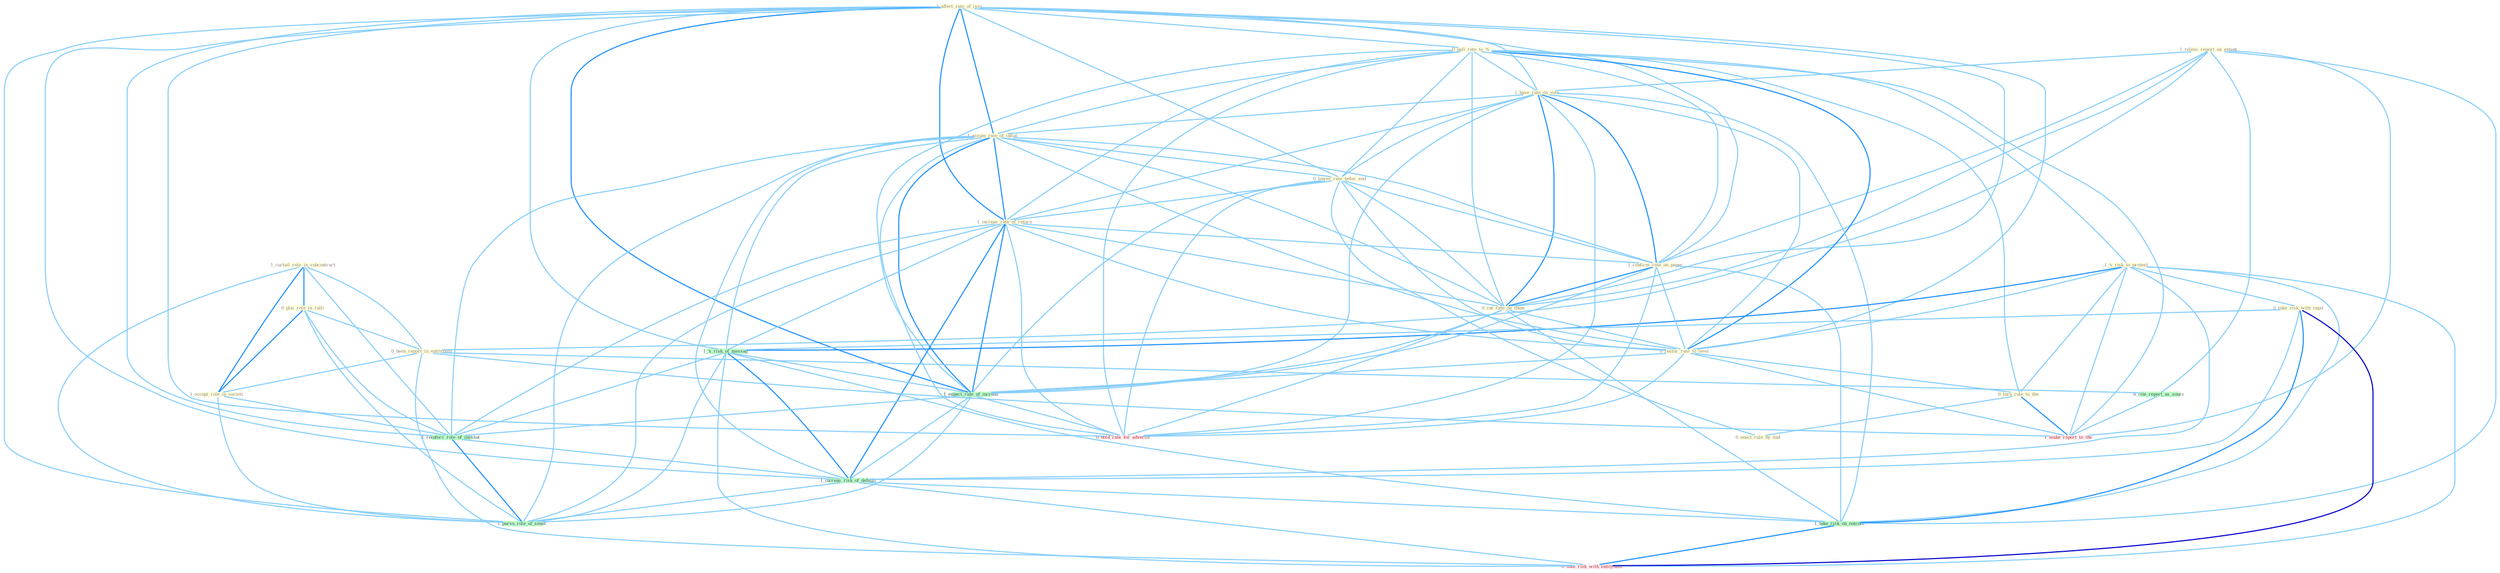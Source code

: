 Graph G{ 
    node
    [shape=polygon,style=filled,width=.5,height=.06,color="#BDFCC9",fixedsize=true,fontsize=4,
    fontcolor="#2f4f4f"];
    {node
    [color="#ffffe0", fontcolor="#8b7d6b"] "1_curtail_role_in_subcontract " "1_releas_report_on_extent " "1_affect_rate_of_issu " "0_plai_role_in_ralli " "0_pull_rate_to_% " "1_have_rate_on_vote " "1_'s_risk_to_protest " "1_assum_rate_of_inflat " "0_lower_rate_befor_end " "1_increas_rate_of_return " "1_confirm_rate_on_paper " "0_cut_rate_on_them " "0_been_report_in_entitynam " "0_restor_rate_to_level " "0_take_risk_with_capit " "0_turn_rule_to_the " "1_occupi_role_in_societi " "0_enact_rule_by_end "}
{node [color="#fff0f5", fontcolor="#b22222"] "1_make_report_to_the " "0_take_risk_with_entitynam " "0_hold_rate_for_advertis "}
edge [color="#B0E2FF"];

	"1_curtail_role_in_subcontract " -- "0_plai_role_in_ralli " [w="2", color="#1e90ff" , len=0.8];
	"1_curtail_role_in_subcontract " -- "0_been_report_in_entitynam " [w="1", color="#87cefa" ];
	"1_curtail_role_in_subcontract " -- "1_occupi_role_in_societi " [w="2", color="#1e90ff" , len=0.8];
	"1_curtail_role_in_subcontract " -- "1_reinforc_role_of_institut " [w="1", color="#87cefa" ];
	"1_curtail_role_in_subcontract " -- "1_pursu_role_of_senat " [w="1", color="#87cefa" ];
	"1_releas_report_on_extent " -- "1_have_rate_on_vote " [w="1", color="#87cefa" ];
	"1_releas_report_on_extent " -- "1_confirm_rate_on_paper " [w="1", color="#87cefa" ];
	"1_releas_report_on_extent " -- "0_cut_rate_on_them " [w="1", color="#87cefa" ];
	"1_releas_report_on_extent " -- "0_been_report_in_entitynam " [w="1", color="#87cefa" ];
	"1_releas_report_on_extent " -- "1_take_risk_on_outcom " [w="1", color="#87cefa" ];
	"1_releas_report_on_extent " -- "0_cite_report_as_sourc " [w="1", color="#87cefa" ];
	"1_releas_report_on_extent " -- "1_make_report_to_the " [w="1", color="#87cefa" ];
	"1_affect_rate_of_issu " -- "0_pull_rate_to_% " [w="1", color="#87cefa" ];
	"1_affect_rate_of_issu " -- "1_have_rate_on_vote " [w="1", color="#87cefa" ];
	"1_affect_rate_of_issu " -- "1_assum_rate_of_inflat " [w="2", color="#1e90ff" , len=0.8];
	"1_affect_rate_of_issu " -- "0_lower_rate_befor_end " [w="1", color="#87cefa" ];
	"1_affect_rate_of_issu " -- "1_increas_rate_of_return " [w="2", color="#1e90ff" , len=0.8];
	"1_affect_rate_of_issu " -- "1_confirm_rate_on_paper " [w="1", color="#87cefa" ];
	"1_affect_rate_of_issu " -- "0_cut_rate_on_them " [w="1", color="#87cefa" ];
	"1_affect_rate_of_issu " -- "0_restor_rate_to_level " [w="1", color="#87cefa" ];
	"1_affect_rate_of_issu " -- "1_'s_risk_of_messag " [w="1", color="#87cefa" ];
	"1_affect_rate_of_issu " -- "1_expect_rate_of_increas " [w="2", color="#1e90ff" , len=0.8];
	"1_affect_rate_of_issu " -- "1_reinforc_role_of_institut " [w="1", color="#87cefa" ];
	"1_affect_rate_of_issu " -- "1_increas_risk_of_default " [w="1", color="#87cefa" ];
	"1_affect_rate_of_issu " -- "1_pursu_role_of_senat " [w="1", color="#87cefa" ];
	"1_affect_rate_of_issu " -- "0_hold_rate_for_advertis " [w="1", color="#87cefa" ];
	"0_plai_role_in_ralli " -- "0_been_report_in_entitynam " [w="1", color="#87cefa" ];
	"0_plai_role_in_ralli " -- "1_occupi_role_in_societi " [w="2", color="#1e90ff" , len=0.8];
	"0_plai_role_in_ralli " -- "1_reinforc_role_of_institut " [w="1", color="#87cefa" ];
	"0_plai_role_in_ralli " -- "1_pursu_role_of_senat " [w="1", color="#87cefa" ];
	"0_pull_rate_to_% " -- "1_have_rate_on_vote " [w="1", color="#87cefa" ];
	"0_pull_rate_to_% " -- "1_'s_risk_to_protest " [w="1", color="#87cefa" ];
	"0_pull_rate_to_% " -- "1_assum_rate_of_inflat " [w="1", color="#87cefa" ];
	"0_pull_rate_to_% " -- "0_lower_rate_befor_end " [w="1", color="#87cefa" ];
	"0_pull_rate_to_% " -- "1_increas_rate_of_return " [w="1", color="#87cefa" ];
	"0_pull_rate_to_% " -- "1_confirm_rate_on_paper " [w="1", color="#87cefa" ];
	"0_pull_rate_to_% " -- "0_cut_rate_on_them " [w="1", color="#87cefa" ];
	"0_pull_rate_to_% " -- "0_restor_rate_to_level " [w="2", color="#1e90ff" , len=0.8];
	"0_pull_rate_to_% " -- "0_turn_rule_to_the " [w="1", color="#87cefa" ];
	"0_pull_rate_to_% " -- "1_expect_rate_of_increas " [w="1", color="#87cefa" ];
	"0_pull_rate_to_% " -- "1_make_report_to_the " [w="1", color="#87cefa" ];
	"0_pull_rate_to_% " -- "0_hold_rate_for_advertis " [w="1", color="#87cefa" ];
	"1_have_rate_on_vote " -- "1_assum_rate_of_inflat " [w="1", color="#87cefa" ];
	"1_have_rate_on_vote " -- "0_lower_rate_befor_end " [w="1", color="#87cefa" ];
	"1_have_rate_on_vote " -- "1_increas_rate_of_return " [w="1", color="#87cefa" ];
	"1_have_rate_on_vote " -- "1_confirm_rate_on_paper " [w="2", color="#1e90ff" , len=0.8];
	"1_have_rate_on_vote " -- "0_cut_rate_on_them " [w="2", color="#1e90ff" , len=0.8];
	"1_have_rate_on_vote " -- "0_restor_rate_to_level " [w="1", color="#87cefa" ];
	"1_have_rate_on_vote " -- "1_expect_rate_of_increas " [w="1", color="#87cefa" ];
	"1_have_rate_on_vote " -- "1_take_risk_on_outcom " [w="1", color="#87cefa" ];
	"1_have_rate_on_vote " -- "0_hold_rate_for_advertis " [w="1", color="#87cefa" ];
	"1_'s_risk_to_protest " -- "0_restor_rate_to_level " [w="1", color="#87cefa" ];
	"1_'s_risk_to_protest " -- "0_take_risk_with_capit " [w="1", color="#87cefa" ];
	"1_'s_risk_to_protest " -- "0_turn_rule_to_the " [w="1", color="#87cefa" ];
	"1_'s_risk_to_protest " -- "1_'s_risk_of_messag " [w="2", color="#1e90ff" , len=0.8];
	"1_'s_risk_to_protest " -- "1_increas_risk_of_default " [w="1", color="#87cefa" ];
	"1_'s_risk_to_protest " -- "1_take_risk_on_outcom " [w="1", color="#87cefa" ];
	"1_'s_risk_to_protest " -- "1_make_report_to_the " [w="1", color="#87cefa" ];
	"1_'s_risk_to_protest " -- "0_take_risk_with_entitynam " [w="1", color="#87cefa" ];
	"1_assum_rate_of_inflat " -- "0_lower_rate_befor_end " [w="1", color="#87cefa" ];
	"1_assum_rate_of_inflat " -- "1_increas_rate_of_return " [w="2", color="#1e90ff" , len=0.8];
	"1_assum_rate_of_inflat " -- "1_confirm_rate_on_paper " [w="1", color="#87cefa" ];
	"1_assum_rate_of_inflat " -- "0_cut_rate_on_them " [w="1", color="#87cefa" ];
	"1_assum_rate_of_inflat " -- "0_restor_rate_to_level " [w="1", color="#87cefa" ];
	"1_assum_rate_of_inflat " -- "1_'s_risk_of_messag " [w="1", color="#87cefa" ];
	"1_assum_rate_of_inflat " -- "1_expect_rate_of_increas " [w="2", color="#1e90ff" , len=0.8];
	"1_assum_rate_of_inflat " -- "1_reinforc_role_of_institut " [w="1", color="#87cefa" ];
	"1_assum_rate_of_inflat " -- "1_increas_risk_of_default " [w="1", color="#87cefa" ];
	"1_assum_rate_of_inflat " -- "1_pursu_role_of_senat " [w="1", color="#87cefa" ];
	"1_assum_rate_of_inflat " -- "0_hold_rate_for_advertis " [w="1", color="#87cefa" ];
	"0_lower_rate_befor_end " -- "1_increas_rate_of_return " [w="1", color="#87cefa" ];
	"0_lower_rate_befor_end " -- "1_confirm_rate_on_paper " [w="1", color="#87cefa" ];
	"0_lower_rate_befor_end " -- "0_cut_rate_on_them " [w="1", color="#87cefa" ];
	"0_lower_rate_befor_end " -- "0_restor_rate_to_level " [w="1", color="#87cefa" ];
	"0_lower_rate_befor_end " -- "0_enact_rule_by_end " [w="1", color="#87cefa" ];
	"0_lower_rate_befor_end " -- "1_expect_rate_of_increas " [w="1", color="#87cefa" ];
	"0_lower_rate_befor_end " -- "0_hold_rate_for_advertis " [w="1", color="#87cefa" ];
	"1_increas_rate_of_return " -- "1_confirm_rate_on_paper " [w="1", color="#87cefa" ];
	"1_increas_rate_of_return " -- "0_cut_rate_on_them " [w="1", color="#87cefa" ];
	"1_increas_rate_of_return " -- "0_restor_rate_to_level " [w="1", color="#87cefa" ];
	"1_increas_rate_of_return " -- "1_'s_risk_of_messag " [w="1", color="#87cefa" ];
	"1_increas_rate_of_return " -- "1_expect_rate_of_increas " [w="2", color="#1e90ff" , len=0.8];
	"1_increas_rate_of_return " -- "1_reinforc_role_of_institut " [w="1", color="#87cefa" ];
	"1_increas_rate_of_return " -- "1_increas_risk_of_default " [w="2", color="#1e90ff" , len=0.8];
	"1_increas_rate_of_return " -- "1_pursu_role_of_senat " [w="1", color="#87cefa" ];
	"1_increas_rate_of_return " -- "0_hold_rate_for_advertis " [w="1", color="#87cefa" ];
	"1_confirm_rate_on_paper " -- "0_cut_rate_on_them " [w="2", color="#1e90ff" , len=0.8];
	"1_confirm_rate_on_paper " -- "0_restor_rate_to_level " [w="1", color="#87cefa" ];
	"1_confirm_rate_on_paper " -- "1_expect_rate_of_increas " [w="1", color="#87cefa" ];
	"1_confirm_rate_on_paper " -- "1_take_risk_on_outcom " [w="1", color="#87cefa" ];
	"1_confirm_rate_on_paper " -- "0_hold_rate_for_advertis " [w="1", color="#87cefa" ];
	"0_cut_rate_on_them " -- "0_restor_rate_to_level " [w="1", color="#87cefa" ];
	"0_cut_rate_on_them " -- "1_expect_rate_of_increas " [w="1", color="#87cefa" ];
	"0_cut_rate_on_them " -- "1_take_risk_on_outcom " [w="1", color="#87cefa" ];
	"0_cut_rate_on_them " -- "0_hold_rate_for_advertis " [w="1", color="#87cefa" ];
	"0_been_report_in_entitynam " -- "1_occupi_role_in_societi " [w="1", color="#87cefa" ];
	"0_been_report_in_entitynam " -- "0_cite_report_as_sourc " [w="1", color="#87cefa" ];
	"0_been_report_in_entitynam " -- "1_make_report_to_the " [w="1", color="#87cefa" ];
	"0_been_report_in_entitynam " -- "0_take_risk_with_entitynam " [w="1", color="#87cefa" ];
	"0_restor_rate_to_level " -- "0_turn_rule_to_the " [w="1", color="#87cefa" ];
	"0_restor_rate_to_level " -- "1_expect_rate_of_increas " [w="1", color="#87cefa" ];
	"0_restor_rate_to_level " -- "1_make_report_to_the " [w="1", color="#87cefa" ];
	"0_restor_rate_to_level " -- "0_hold_rate_for_advertis " [w="1", color="#87cefa" ];
	"0_take_risk_with_capit " -- "1_'s_risk_of_messag " [w="1", color="#87cefa" ];
	"0_take_risk_with_capit " -- "1_increas_risk_of_default " [w="1", color="#87cefa" ];
	"0_take_risk_with_capit " -- "1_take_risk_on_outcom " [w="2", color="#1e90ff" , len=0.8];
	"0_take_risk_with_capit " -- "0_take_risk_with_entitynam " [w="3", color="#0000cd" , len=0.6];
	"0_turn_rule_to_the " -- "0_enact_rule_by_end " [w="1", color="#87cefa" ];
	"0_turn_rule_to_the " -- "1_make_report_to_the " [w="2", color="#1e90ff" , len=0.8];
	"1_occupi_role_in_societi " -- "1_reinforc_role_of_institut " [w="1", color="#87cefa" ];
	"1_occupi_role_in_societi " -- "1_pursu_role_of_senat " [w="1", color="#87cefa" ];
	"1_'s_risk_of_messag " -- "1_expect_rate_of_increas " [w="1", color="#87cefa" ];
	"1_'s_risk_of_messag " -- "1_reinforc_role_of_institut " [w="1", color="#87cefa" ];
	"1_'s_risk_of_messag " -- "1_increas_risk_of_default " [w="2", color="#1e90ff" , len=0.8];
	"1_'s_risk_of_messag " -- "1_take_risk_on_outcom " [w="1", color="#87cefa" ];
	"1_'s_risk_of_messag " -- "1_pursu_role_of_senat " [w="1", color="#87cefa" ];
	"1_'s_risk_of_messag " -- "0_take_risk_with_entitynam " [w="1", color="#87cefa" ];
	"1_expect_rate_of_increas " -- "1_reinforc_role_of_institut " [w="1", color="#87cefa" ];
	"1_expect_rate_of_increas " -- "1_increas_risk_of_default " [w="1", color="#87cefa" ];
	"1_expect_rate_of_increas " -- "1_pursu_role_of_senat " [w="1", color="#87cefa" ];
	"1_expect_rate_of_increas " -- "0_hold_rate_for_advertis " [w="1", color="#87cefa" ];
	"1_reinforc_role_of_institut " -- "1_increas_risk_of_default " [w="1", color="#87cefa" ];
	"1_reinforc_role_of_institut " -- "1_pursu_role_of_senat " [w="2", color="#1e90ff" , len=0.8];
	"1_increas_risk_of_default " -- "1_take_risk_on_outcom " [w="1", color="#87cefa" ];
	"1_increas_risk_of_default " -- "1_pursu_role_of_senat " [w="1", color="#87cefa" ];
	"1_increas_risk_of_default " -- "0_take_risk_with_entitynam " [w="1", color="#87cefa" ];
	"1_take_risk_on_outcom " -- "0_take_risk_with_entitynam " [w="2", color="#1e90ff" , len=0.8];
	"0_cite_report_as_sourc " -- "1_make_report_to_the " [w="1", color="#87cefa" ];
}